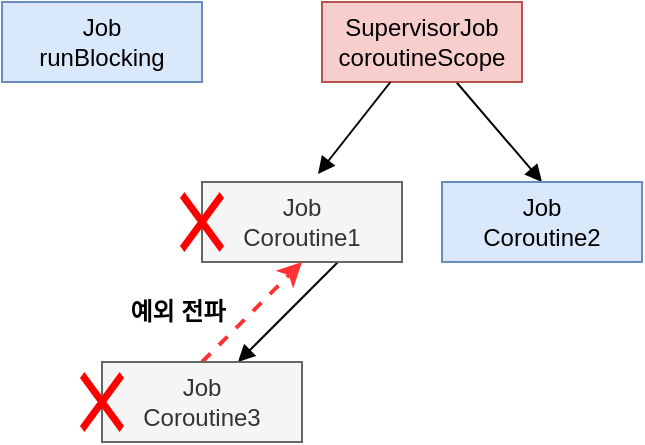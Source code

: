 <mxfile version="26.1.1">
  <diagram name="Page-1" id="RuhM350mJnzkl6bjfwHU">
    <mxGraphModel dx="1114" dy="878" grid="1" gridSize="10" guides="1" tooltips="1" connect="1" arrows="1" fold="1" page="1" pageScale="1" pageWidth="827" pageHeight="1169" math="0" shadow="0">
      <root>
        <mxCell id="0" />
        <mxCell id="1" parent="0" />
        <mxCell id="-kpw7lFucx93uq0QYkfs-1" style="rounded=0;orthogonalLoop=1;jettySize=auto;html=1;entryX=0.5;entryY=0;entryDx=0;entryDy=0;endArrow=block;endFill=1;" parent="1" source="-kpw7lFucx93uq0QYkfs-2" target="-kpw7lFucx93uq0QYkfs-6" edge="1">
          <mxGeometry relative="1" as="geometry" />
        </mxCell>
        <mxCell id="-kpw7lFucx93uq0QYkfs-2" value="SupervisorJob&lt;div&gt;coroutineScope&lt;/div&gt;" style="rounded=0;whiteSpace=wrap;html=1;fillColor=#f8cecc;strokeColor=#b85450;" parent="1" vertex="1">
          <mxGeometry x="260" y="200" width="100" height="40" as="geometry" />
        </mxCell>
        <mxCell id="-kpw7lFucx93uq0QYkfs-3" value="Job&lt;div&gt;runBlocking&lt;/div&gt;" style="rounded=0;whiteSpace=wrap;html=1;fillColor=#dae8fc;strokeColor=#6c8ebf;" parent="1" vertex="1">
          <mxGeometry x="100" y="200" width="100" height="40" as="geometry" />
        </mxCell>
        <mxCell id="-kpw7lFucx93uq0QYkfs-4" style="rounded=0;orthogonalLoop=1;jettySize=auto;html=1;entryX=0.5;entryY=0;entryDx=0;entryDy=0;endArrow=block;endFill=1;exitX=0.5;exitY=1;exitDx=0;exitDy=0;" parent="1" edge="1">
          <mxGeometry relative="1" as="geometry">
            <mxPoint x="268" y="330" as="sourcePoint" />
            <mxPoint x="218" y="380" as="targetPoint" />
          </mxGeometry>
        </mxCell>
        <mxCell id="-kpw7lFucx93uq0QYkfs-5" value="Job&lt;div&gt;Coroutine1&lt;/div&gt;" style="rounded=0;whiteSpace=wrap;html=1;fillColor=#f5f5f5;fontColor=#333333;strokeColor=#666666;" parent="1" vertex="1">
          <mxGeometry x="200" y="290" width="100" height="40" as="geometry" />
        </mxCell>
        <mxCell id="-kpw7lFucx93uq0QYkfs-6" value="Job&lt;div&gt;Coroutine2&lt;/div&gt;" style="rounded=0;whiteSpace=wrap;html=1;fillColor=#dae8fc;strokeColor=#6c8ebf;" parent="1" vertex="1">
          <mxGeometry x="320" y="290" width="100" height="40" as="geometry" />
        </mxCell>
        <mxCell id="-kpw7lFucx93uq0QYkfs-7" style="rounded=0;orthogonalLoop=1;jettySize=auto;html=1;entryX=0.5;entryY=1;entryDx=0;entryDy=0;exitX=0.5;exitY=0;exitDx=0;exitDy=0;dashed=1;strokeColor=#FF3333;strokeWidth=2;" parent="1" source="-kpw7lFucx93uq0QYkfs-8" target="-kpw7lFucx93uq0QYkfs-5" edge="1">
          <mxGeometry relative="1" as="geometry" />
        </mxCell>
        <mxCell id="-kpw7lFucx93uq0QYkfs-8" value="Job&lt;div&gt;Coroutine3&lt;/div&gt;" style="rounded=0;whiteSpace=wrap;html=1;fillColor=#f5f5f5;fontColor=#333333;strokeColor=#666666;" parent="1" vertex="1">
          <mxGeometry x="150" y="380" width="100" height="40" as="geometry" />
        </mxCell>
        <mxCell id="-kpw7lFucx93uq0QYkfs-9" style="rounded=0;orthogonalLoop=1;jettySize=auto;html=1;entryX=0.58;entryY=-0.1;entryDx=0;entryDy=0;entryPerimeter=0;endArrow=block;endFill=1;" parent="1" source="-kpw7lFucx93uq0QYkfs-2" target="-kpw7lFucx93uq0QYkfs-5" edge="1">
          <mxGeometry relative="1" as="geometry" />
        </mxCell>
        <mxCell id="-kpw7lFucx93uq0QYkfs-10" value="예외 전파" style="text;html=1;align=center;verticalAlign=middle;whiteSpace=wrap;rounded=0;fontStyle=1" parent="1" vertex="1">
          <mxGeometry x="158" y="340" width="60" height="30" as="geometry" />
        </mxCell>
        <mxCell id="-kpw7lFucx93uq0QYkfs-11" value="" style="shape=mxgraph.mockup.markup.redX;fillColor=#ff0000;html=1;shadow=0;whiteSpace=wrap;strokeColor=none;" parent="1" vertex="1">
          <mxGeometry x="189" y="295" width="22" height="30" as="geometry" />
        </mxCell>
        <mxCell id="-kpw7lFucx93uq0QYkfs-12" value="" style="shape=mxgraph.mockup.markup.redX;fillColor=#ff0000;html=1;shadow=0;whiteSpace=wrap;strokeColor=none;" parent="1" vertex="1">
          <mxGeometry x="139" y="385" width="22" height="30" as="geometry" />
        </mxCell>
      </root>
    </mxGraphModel>
  </diagram>
</mxfile>
